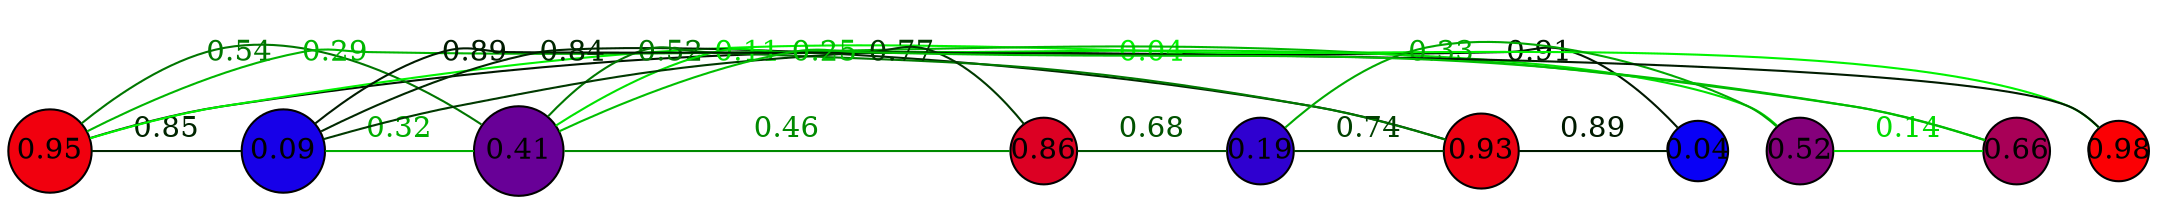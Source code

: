 graph G {
    splines=true;
    overlap=false;
    sep="1.0";
    edge [minlen=2, constraint=false];
    0 [label="0.95", style=filled, fillcolor="#f1000e", width=0.55, height=0.55, fixedsize=true, shape=circle];
    1 [label="0.93", style=filled, fillcolor="#ed0012", width=0.50, height=0.50, fixedsize=true, shape=circle];
    2 [label="0.52", style=filled, fillcolor="#84007b", width=0.45, height=0.45, fixedsize=true, shape=circle];
    3 [label="0.09", style=filled, fillcolor="#1700e8", width=0.55, height=0.55, fixedsize=true, shape=circle];
    4 [label="0.04", style=filled, fillcolor="#0900f6", width=0.40, height=0.40, fixedsize=true, shape=circle];
    5 [label="0.41", style=filled, fillcolor="#680097", width=0.60, height=0.60, fixedsize=true, shape=circle];
    6 [label="0.86", style=filled, fillcolor="#dc0023", width=0.45, height=0.45, fixedsize=true, shape=circle];
    7 [label="0.98", style=filled, fillcolor="#fb0004", width=0.40, height=0.40, fixedsize=true, shape=circle];
    8 [label="0.66", style=filled, fillcolor="#a80057", width=0.45, height=0.45, fixedsize=true, shape=circle];
    9 [label="0.19", style=filled, fillcolor="#2f00d0", width=0.45, height=0.45, fixedsize=true, shape=circle];
    0 -- 3 [weight=0.85, color="#002500", fontcolor="#002500", label="0.85"];
    0 -- 4 [weight=0.91, color="#001700", fontcolor="#001700", label="0.91"];
    0 -- 5 [weight=0.54, color="#007600", fontcolor="#007600", label="0.54"];
    0 -- 7 [weight=0.04, color="#00f400", fontcolor="#00f400", label="0.04"];
    0 -- 8 [weight=0.29, color="#00b600", fontcolor="#00b600", label="0.29"];
    1 -- 3 [weight=0.84, color="#002800", fontcolor="#002800", label="0.84"];
    1 -- 4 [weight=0.89, color="#001a00", fontcolor="#001a00", label="0.89"];
    1 -- 5 [weight=0.52, color="#007900", fontcolor="#007900", label="0.52"];
    1 -- 9 [weight=0.74, color="#004100", fontcolor="#004100", label="0.74"];
    2 -- 5 [weight=0.11, color="#00e200", fontcolor="#00e200", label="0.11"];
    2 -- 8 [weight=0.14, color="#00db00", fontcolor="#00db00", label="0.14"];
    2 -- 9 [weight=0.33, color="#00aa00", fontcolor="#00aa00", label="0.33"];
    3 -- 5 [weight=0.32, color="#00ad00", fontcolor="#00ad00", label="0.32"];
    3 -- 6 [weight=0.77, color="#003900", fontcolor="#003900", label="0.77"];
    3 -- 7 [weight=0.89, color="#001b00", fontcolor="#001b00", label="0.89"];
    5 -- 6 [weight=0.46, color="#008a00", fontcolor="#008a00", label="0.46"];
    5 -- 8 [weight=0.25, color="#00bf00", fontcolor="#00bf00", label="0.25"];
    6 -- 9 [weight=0.68, color="#005200", fontcolor="#005200", label="0.68"];
}
